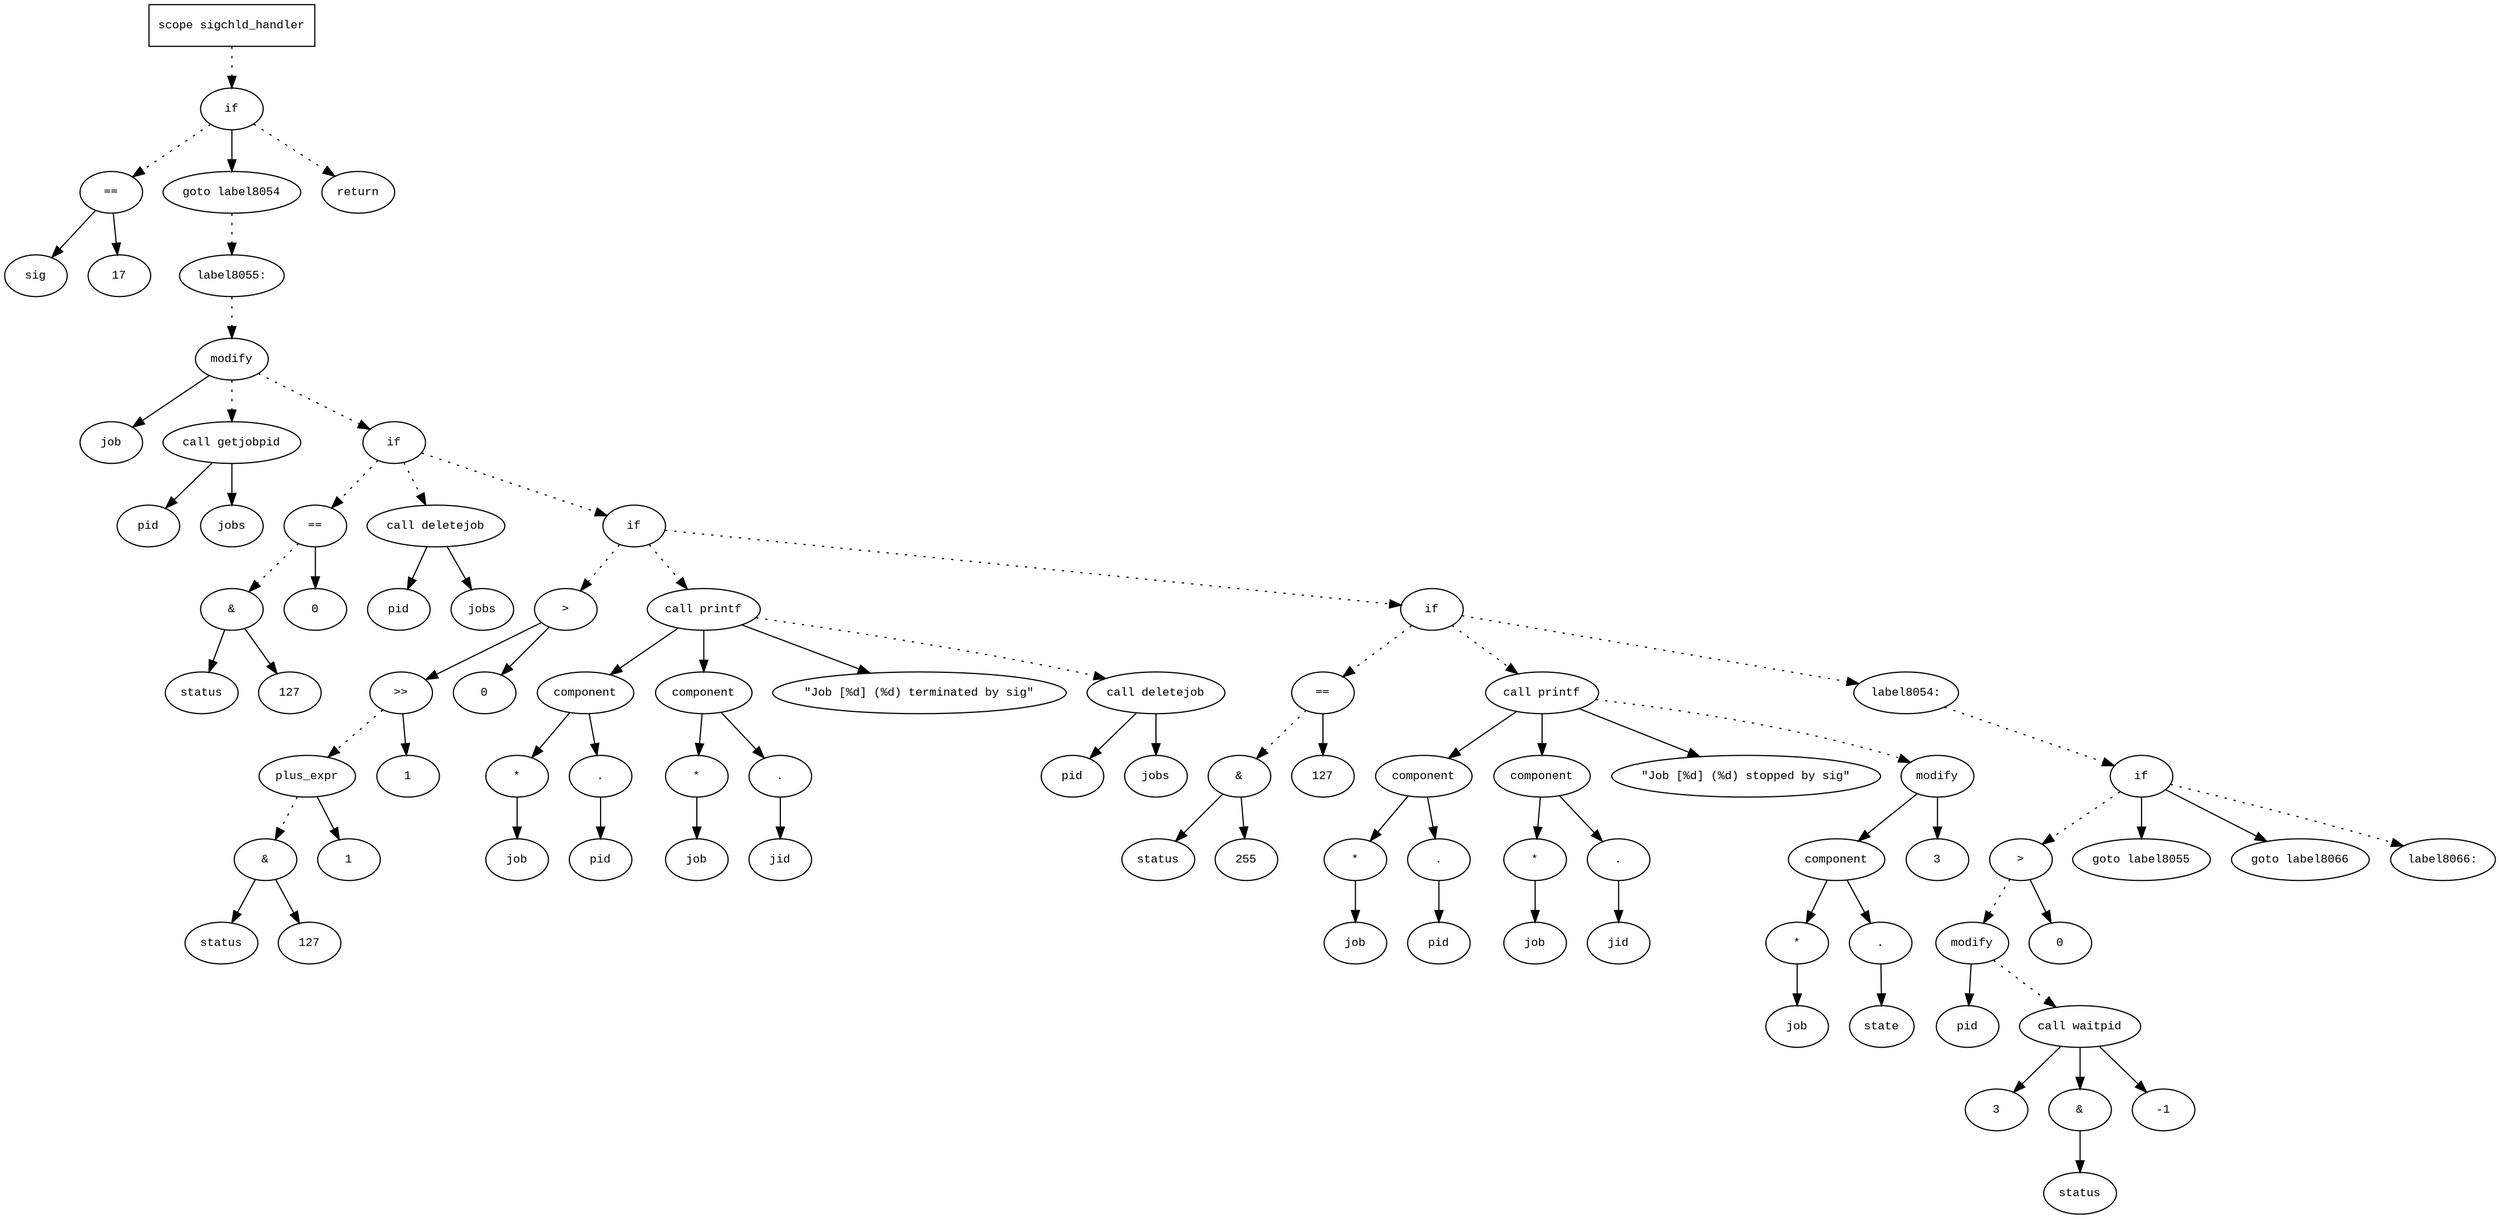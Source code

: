 digraph AST {
  graph [fontname="Times New Roman",fontsize=10];
  node  [fontname="Courier New",fontsize=10];
  edge  [fontname="Times New Roman",fontsize=10];

  node1 [label="scope sigchld_handler",shape=box];
  node2 [label="if",shape=ellipse];
  node1 -> node2 [style=dotted];
  node3 [label="==",shape=ellipse];
  node4 [label="sig",shape=ellipse];
  node3 -> node4;
  node5 [label="17",shape=ellipse];
  node3 -> node5;
  node2 -> node3 [style=dotted];
  node6 [label="goto label8054",shape=ellipse];
  node2 -> node6;
  node7 [label="label8055:",shape=ellipse];
  node6 -> node7 [style=dotted];
  node8 [label="modify",shape=ellipse];
  node9 [label="job",shape=ellipse];
  node8 -> node9;
  node10 [label="call getjobpid",shape=ellipse];
  node11 [label="pid",shape=ellipse];
  node10 -> node11;
  node12 [label="jobs",shape=ellipse];
  node10 -> node12;
  node8 -> node10 [style=dotted];
  node7 -> node8 [style=dotted];
  node13 [label="if",shape=ellipse];
  node8 -> node13 [style=dotted];
  node14 [label="==",shape=ellipse];
  node15 [label="&",shape=ellipse];
  node16 [label="status",shape=ellipse];
  node15 -> node16;
  node17 [label="127",shape=ellipse];
  node15 -> node17;
  node14 -> node15 [style=dotted];
  node18 [label="0",shape=ellipse];
  node14 -> node18;
  node13 -> node14 [style=dotted];
  node19 [label="call deletejob",shape=ellipse];
  node20 [label="pid",shape=ellipse];
  node19 -> node20;
  node21 [label="jobs",shape=ellipse];
  node19 -> node21;
  node13 -> node19 [style=dotted];
  node22 [label="if",shape=ellipse];
  node13 -> node22 [style=dotted];
  node23 [label=">",shape=ellipse];
  node24 [label=">>",shape=ellipse];
  node25 [label="plus_expr",shape=ellipse];
  node26 [label="&",shape=ellipse];
  node27 [label="status",shape=ellipse];
  node26 -> node27;
  node28 [label="127",shape=ellipse];
  node26 -> node28;
  node25 -> node26 [style=dotted];
  node29 [label="1",shape=ellipse];
  node25 -> node29;
  node24 -> node25 [style=dotted];
  node30 [label="1",shape=ellipse];
  node24 -> node30;
  node23 -> node24;
  node31 [label="0",shape=ellipse];
  node23 -> node31;
  node22 -> node23 [style=dotted];
  node32 [label="call printf",shape=ellipse];
  node33 [label="component",shape=ellipse];
  node32 -> node33;
  node34 [label="*",shape=ellipse];
  node35 [label="job",shape=ellipse];
  node34 -> node35;
  node33 -> node34;
  node36 [label=".",shape=ellipse];
  node33 -> node36;
  node37 [label="pid",shape=ellipse];
  node36 -> node37;
  node38 [label="component",shape=ellipse];
  node32 -> node38;
  node39 [label="*",shape=ellipse];
  node40 [label="job",shape=ellipse];
  node39 -> node40;
  node38 -> node39;
  node41 [label=".",shape=ellipse];
  node38 -> node41;
  node42 [label="jid",shape=ellipse];
  node41 -> node42;
  node43 [label="\"Job [%d] (%d) terminated by sig\"",shape=ellipse];
  node32 -> node43;
  node22 -> node32 [style=dotted];
  node44 [label="call deletejob",shape=ellipse];
  node45 [label="pid",shape=ellipse];
  node44 -> node45;
  node46 [label="jobs",shape=ellipse];
  node44 -> node46;
  node32 -> node44 [style=dotted];
  node47 [label="if",shape=ellipse];
  node22 -> node47 [style=dotted];
  node48 [label="==",shape=ellipse];
  node49 [label="&",shape=ellipse];
  node50 [label="status",shape=ellipse];
  node49 -> node50;
  node51 [label="255",shape=ellipse];
  node49 -> node51;
  node48 -> node49 [style=dotted];
  node52 [label="127",shape=ellipse];
  node48 -> node52;
  node47 -> node48 [style=dotted];
  node53 [label="call printf",shape=ellipse];
  node54 [label="component",shape=ellipse];
  node53 -> node54;
  node55 [label="*",shape=ellipse];
  node56 [label="job",shape=ellipse];
  node55 -> node56;
  node54 -> node55;
  node57 [label=".",shape=ellipse];
  node54 -> node57;
  node58 [label="pid",shape=ellipse];
  node57 -> node58;
  node59 [label="component",shape=ellipse];
  node53 -> node59;
  node60 [label="*",shape=ellipse];
  node61 [label="job",shape=ellipse];
  node60 -> node61;
  node59 -> node60;
  node62 [label=".",shape=ellipse];
  node59 -> node62;
  node63 [label="jid",shape=ellipse];
  node62 -> node63;
  node64 [label="\"Job [%d] (%d) stopped by sig\"",shape=ellipse];
  node53 -> node64;
  node47 -> node53 [style=dotted];
  node65 [label="modify",shape=ellipse];
  node66 [label="component",shape=ellipse];
  node65 -> node66;
  node67 [label="*",shape=ellipse];
  node68 [label="job",shape=ellipse];
  node67 -> node68;
  node66 -> node67;
  node69 [label=".",shape=ellipse];
  node66 -> node69;
  node70 [label="state",shape=ellipse];
  node69 -> node70;
  node71 [label="3",shape=ellipse];
  node65 -> node71;
  node53 -> node65 [style=dotted];
  node72 [label="label8054:",shape=ellipse];
  node47 -> node72 [style=dotted];
  node73 [label="if",shape=ellipse];
  node72 -> node73 [style=dotted];
  node74 [label=">",shape=ellipse];
  node75 [label="modify",shape=ellipse];
  node76 [label="pid",shape=ellipse];
  node75 -> node76;
  node77 [label="call waitpid",shape=ellipse];
  node78 [label="3",shape=ellipse];
  node77 -> node78;
  node79 [label="&",shape=ellipse];
  node77 -> node79;
  node80 [label="status",shape=ellipse];
  node79 -> node80;
  node81 [label="-1",shape=ellipse];
  node77 -> node81;
  node75 -> node77 [style=dotted];
  node74 -> node75 [style=dotted];
  node82 [label="0",shape=ellipse];
  node74 -> node82;
  node73 -> node74 [style=dotted];
  node83 [label="goto label8055",shape=ellipse];
  node73 -> node83;
  node84 [label="goto label8066",shape=ellipse];
  node73 -> node84;
  node85 [label="label8066:",shape=ellipse];
  node73 -> node85 [style=dotted];
  node86 [label="return",shape=ellipse];
  node2 -> node86 [style=dotted];
} 